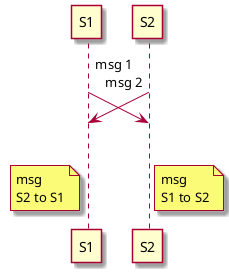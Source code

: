 @startuml

skin rose

' A ->(10) B: text 10
' B ->(10) A: text 10

' A ->(10) B: text 10
' A (10)<- B: text 10

' A ->(40) B++: Rq
' B -->(20) A--: Rs

' !pragma teoz true
' A ->(50) C: Starts\nwhen 'B' sends
' & B ->(25) C: \nBut B's message\n arrives before A's

!pragma teoz true

S1 ->(30) S2: msg 1\n
& S2 ->(30) S1: msg 2

note left S1: msg\nS2 to S1
& note right S2: msg\nS1 to S2

@enduml
